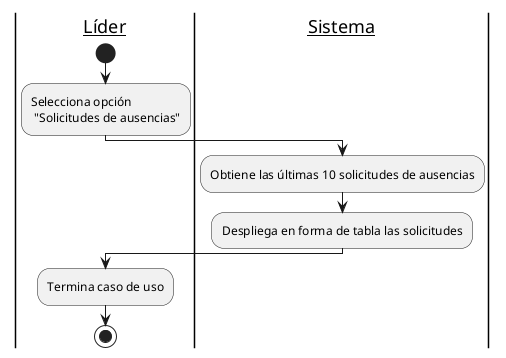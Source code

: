 @startuml CU019 - Líder consulta solicitudes de vacaciones de colaborador - Diagrama de actividad

|__Líder__|
start
:Selecciona opción\n "Solicitudes de ausencias";

|__Sistema__|
:Obtiene las últimas 10 solicitudes de ausencias;

:Despliega en forma de tabla las solicitudes;

|__Líder__|
:Termina caso de uso;

stop

@enduml